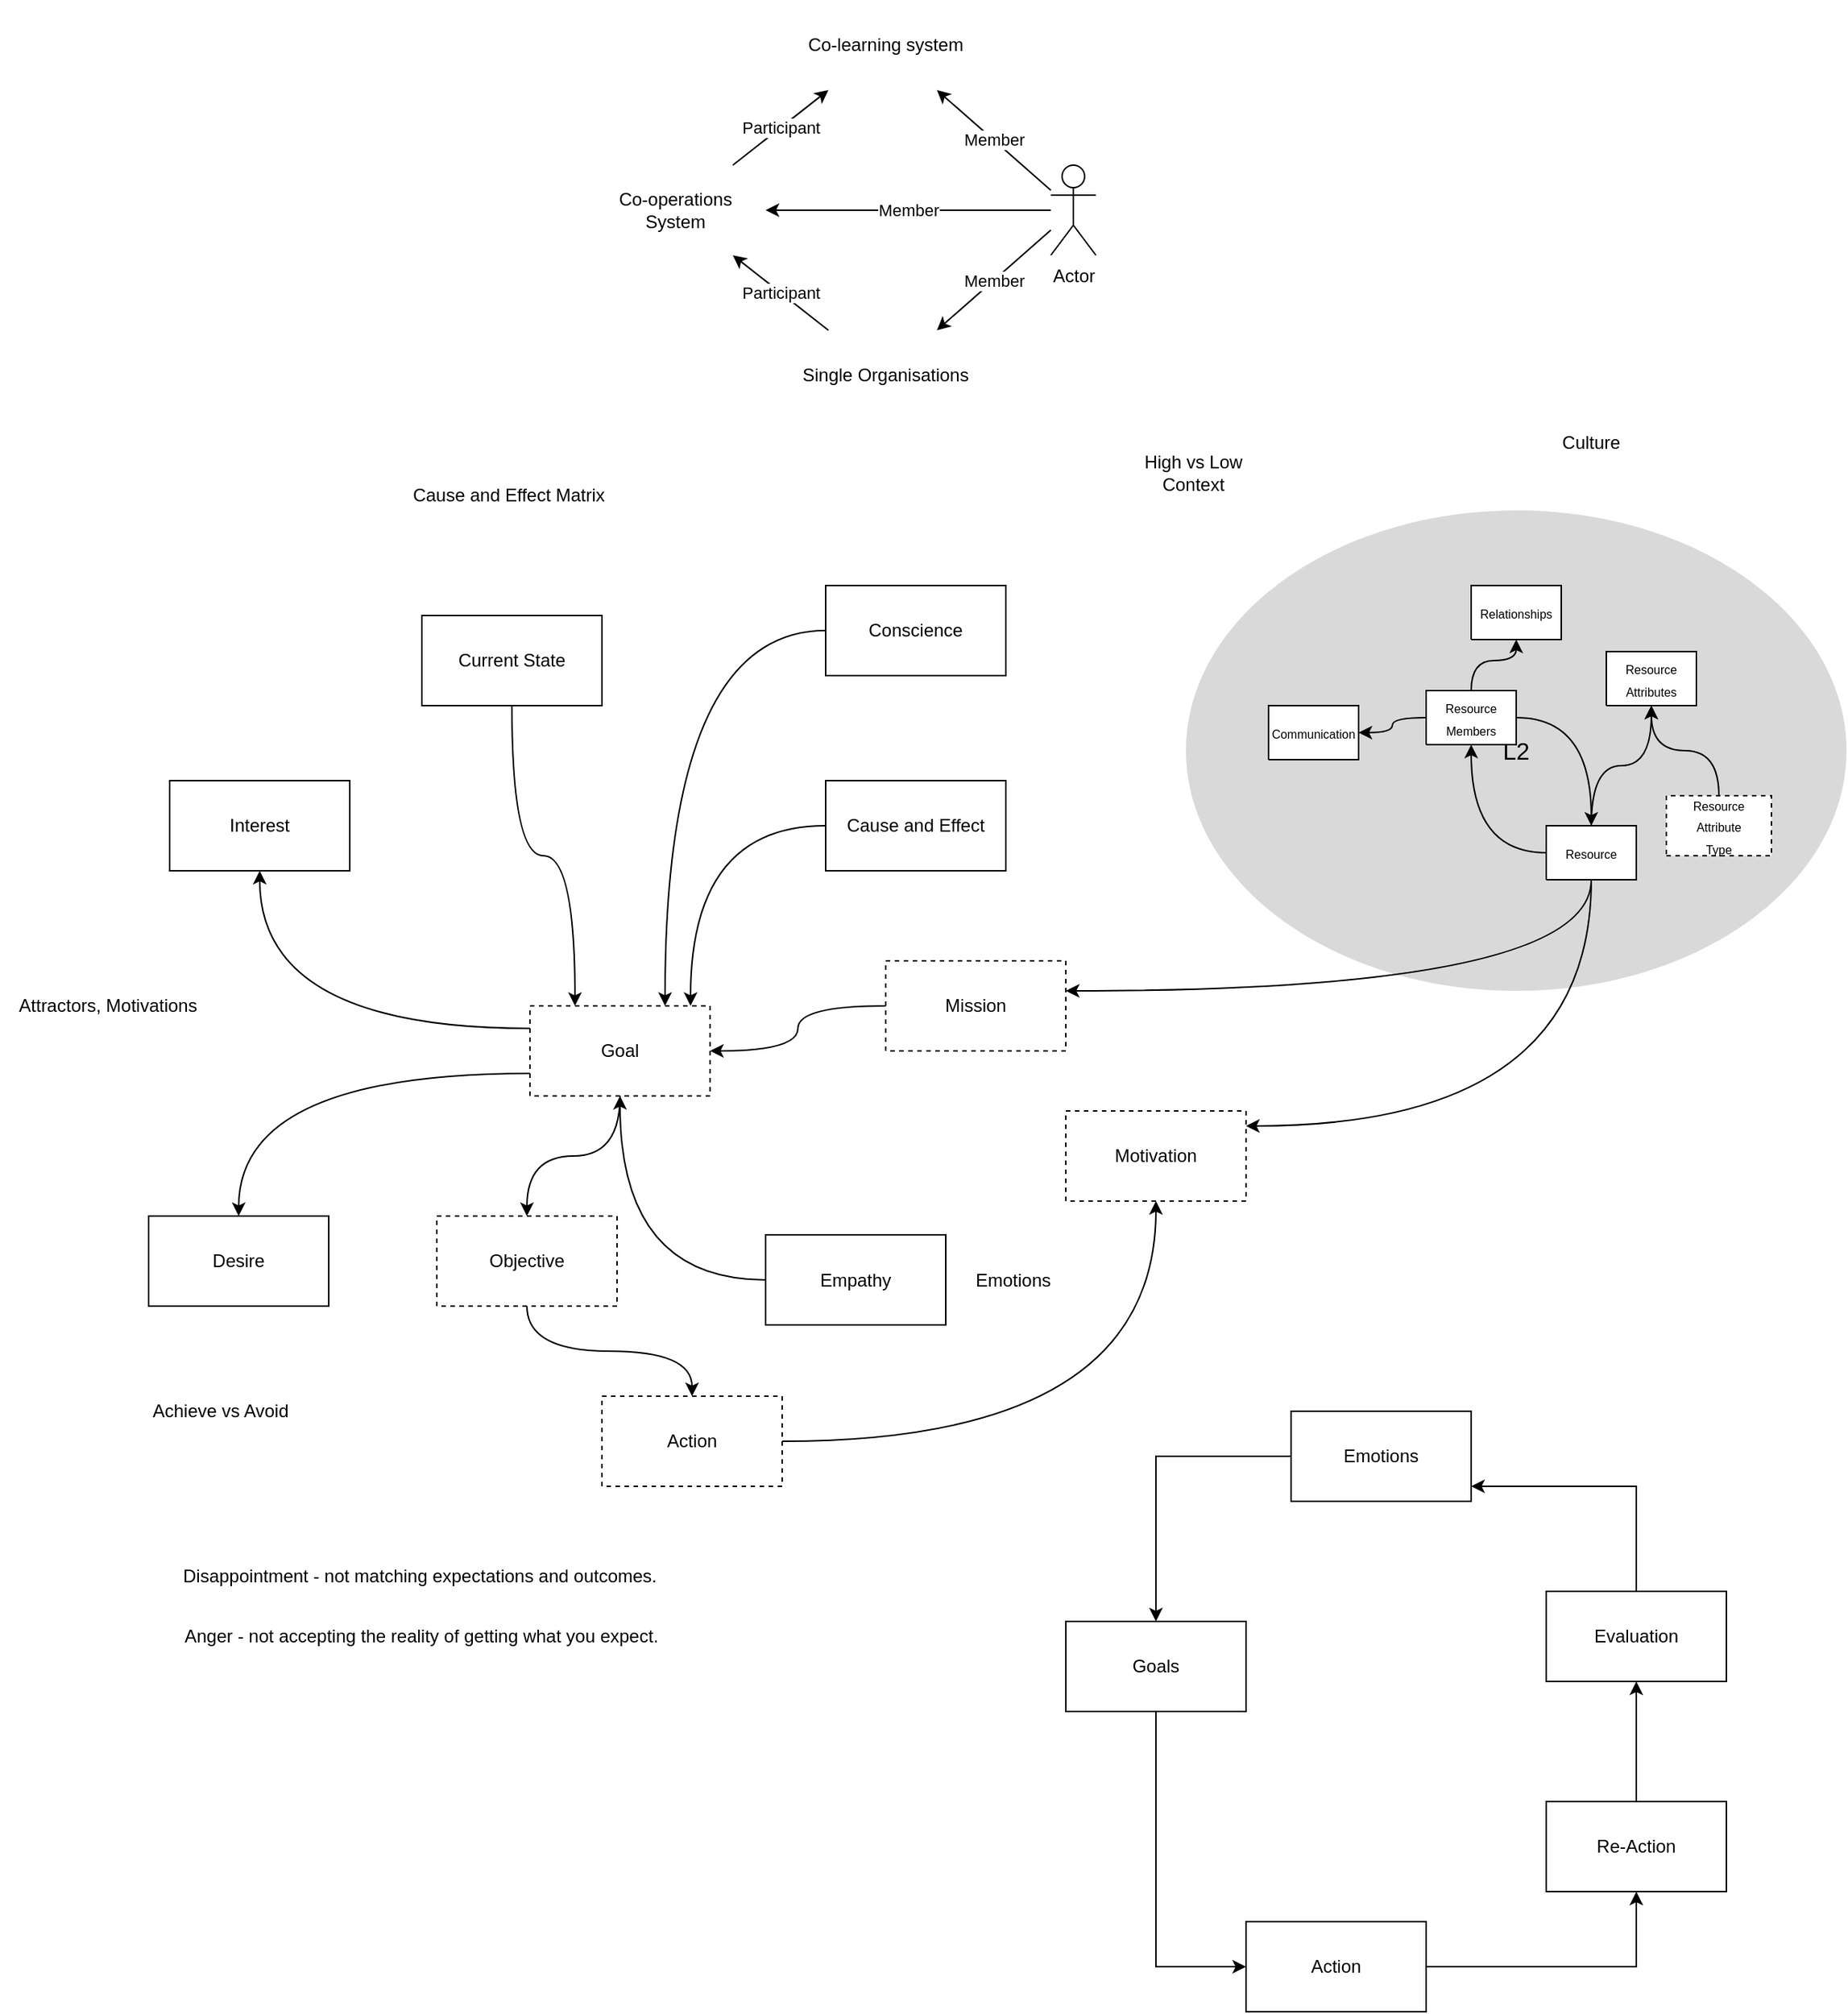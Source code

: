 <mxfile version="13.5.1" type="device"><diagram id="xvzMGsowkgyXf3iyQPBJ" name="Page-1"><mxGraphModel dx="2457" dy="1021" grid="1" gridSize="10" guides="1" tooltips="1" connect="1" arrows="1" fold="1" page="1" pageScale="1" pageWidth="850" pageHeight="1100" math="0" shadow="0"><root><mxCell id="0"/><mxCell id="1" parent="0"/><mxCell id="5TQfFsJswmc0br4SVuRu-1" value="&lt;p style=&quot;align:center;margin-left:0;margin-right:0;margin-top:0px;margin-bottom:0px;text-indent:0;valign:middle;direction:ltr;&quot;&gt;&lt;font style=&quot;font-size:16px;font-family:Arial;color:#000000;direction:ltr;letter-spacing:0px;line-height:120%;opacity:1&quot;&gt;L2&lt;br/&gt;&lt;/font&gt;&lt;/p&gt;" style="verticalAlign=middle;align=center;vsdxID=27;fillColor=#d9d9d9;gradientColor=none;shape=stencil(vVHLDsIgEPwajiQI6RfU+h8bu22JCGRB2/69kG1iazx58DazM/vIjjBtmiCi0CplCjecbZ8nYc5Ca+snJJsLEqYTph0C4Ujh4XvmEaqzont41gkL96naodXKrGF6YSfQtUi0OXXDVlqPfJNP6usotUhYbJIUMmQb/GGrAxpRljVycDBuc1hKM2LclX8/7H9nFfB+82Cd45T2+mcspcSRmu4F);strokeColor=none;labelBackgroundColor=none;rounded=0;html=1;whiteSpace=wrap;" parent="1" vertex="1"><mxGeometry x="310" y="350" width="440" height="320" as="geometry"/></mxCell><mxCell id="5TQfFsJswmc0br4SVuRu-2" value="&lt;font style=&quot;font-size: 8px ; font-family: &amp;#34;arial&amp;#34; ; color: #000000 ; direction: ltr ; letter-spacing: 0px ; line-height: 120% ; opacity: 1&quot;&gt;Relationships&lt;br&gt;&lt;/font&gt;" style="verticalAlign=middle;align=center;vsdxID=2;fillColor=#FFFFFF;gradientColor=none;shape=stencil(nZBLDoAgDERP0z3SIyjew0SURgSD+Lu9kMZoXLhwN9O+tukAlrNpJg1SzDH4QW/URgNYgZTkjA4UkwJUgGXng+6DX1zLfmoymdXo17xh5zmRJ6Q42BWCfc2oJfdAr+Yv+AP9Cb7OJ3H/2JG1HNGz/84klThPVCc=);strokeColor=#000000;spacingTop=-1;spacingBottom=-1;spacingLeft=-1;spacingRight=-1;labelBackgroundColor=none;rounded=0;html=1;whiteSpace=wrap;" parent="1" vertex="1"><mxGeometry x="500" y="400" width="60" height="36" as="geometry"/></mxCell><mxCell id="5TQfFsJswmc0br4SVuRu-3" value="&lt;font style=&quot;font-size: 8px ; font-family: &amp;#34;arial&amp;#34; ; color: #000000 ; direction: ltr ; letter-spacing: 0px ; line-height: 120% ; opacity: 1&quot;&gt;Communication&lt;br&gt;&lt;/font&gt;" style="verticalAlign=middle;align=center;vsdxID=2;fillColor=#FFFFFF;gradientColor=none;shape=stencil(nZBLDoAgDERP0z3SIyjew0SURgSD+Lu9kMZoXLhwN9O+tukAlrNpJg1SzDH4QW/URgNYgZTkjA4UkwJUgGXng+6DX1zLfmoymdXo17xh5zmRJ6Q42BWCfc2oJfdAr+Yv+AP9Cb7OJ3H/2JG1HNGz/84klThPVCc=);strokeColor=#000000;spacingTop=-1;spacingBottom=-1;spacingLeft=-1;spacingRight=-1;labelBackgroundColor=none;rounded=0;html=1;whiteSpace=wrap;" parent="1" vertex="1"><mxGeometry x="365" y="480" width="60" height="36" as="geometry"/></mxCell><mxCell id="5TQfFsJswmc0br4SVuRu-5" style="edgeStyle=orthogonalEdgeStyle;rounded=0;orthogonalLoop=1;jettySize=auto;html=1;curved=1;" parent="1" source="5TQfFsJswmc0br4SVuRu-9" target="5TQfFsJswmc0br4SVuRu-3" edge="1"><mxGeometry relative="1" as="geometry"/></mxCell><mxCell id="5TQfFsJswmc0br4SVuRu-6" style="edgeStyle=orthogonalEdgeStyle;curved=1;rounded=0;orthogonalLoop=1;jettySize=auto;html=1;" parent="1" source="5TQfFsJswmc0br4SVuRu-9" target="5TQfFsJswmc0br4SVuRu-2" edge="1"><mxGeometry relative="1" as="geometry"/></mxCell><mxCell id="5TQfFsJswmc0br4SVuRu-8" style="edgeStyle=orthogonalEdgeStyle;curved=1;rounded=0;orthogonalLoop=1;jettySize=auto;html=1;" parent="1" source="5TQfFsJswmc0br4SVuRu-4" target="5TQfFsJswmc0br4SVuRu-7" edge="1"><mxGeometry relative="1" as="geometry"/></mxCell><mxCell id="5TQfFsJswmc0br4SVuRu-10" style="edgeStyle=orthogonalEdgeStyle;curved=1;rounded=0;orthogonalLoop=1;jettySize=auto;html=1;" parent="1" source="5TQfFsJswmc0br4SVuRu-4" target="5TQfFsJswmc0br4SVuRu-9" edge="1"><mxGeometry relative="1" as="geometry"/></mxCell><mxCell id="93fOQZ0nXJtPW20qd_Rv-2" style="edgeStyle=orthogonalEdgeStyle;rounded=0;orthogonalLoop=1;jettySize=auto;html=1;curved=1;" parent="1" source="5TQfFsJswmc0br4SVuRu-4" target="93fOQZ0nXJtPW20qd_Rv-5" edge="1"><mxGeometry relative="1" as="geometry"><mxPoint x="420" y="720" as="targetPoint"/><Array as="points"><mxPoint x="580" y="670"/></Array></mxGeometry></mxCell><mxCell id="93fOQZ0nXJtPW20qd_Rv-8" style="edgeStyle=orthogonalEdgeStyle;curved=1;rounded=0;orthogonalLoop=1;jettySize=auto;html=1;" parent="1" source="5TQfFsJswmc0br4SVuRu-4" target="93fOQZ0nXJtPW20qd_Rv-7" edge="1"><mxGeometry relative="1" as="geometry"><Array as="points"><mxPoint x="580" y="760"/></Array></mxGeometry></mxCell><mxCell id="5TQfFsJswmc0br4SVuRu-4" value="&lt;font style=&quot;font-size: 8px ; font-family: &amp;#34;arial&amp;#34; ; color: #000000 ; direction: ltr ; letter-spacing: 0px ; line-height: 120% ; opacity: 1&quot;&gt;Resource&lt;br&gt;&lt;/font&gt;" style="verticalAlign=middle;align=center;vsdxID=2;fillColor=#FFFFFF;gradientColor=none;shape=stencil(nZBLDoAgDERP0z3SIyjew0SURgSD+Lu9kMZoXLhwN9O+tukAlrNpJg1SzDH4QW/URgNYgZTkjA4UkwJUgGXng+6DX1zLfmoymdXo17xh5zmRJ6Q42BWCfc2oJfdAr+Yv+AP9Cb7OJ3H/2JG1HNGz/84klThPVCc=);strokeColor=#000000;spacingTop=-1;spacingBottom=-1;spacingLeft=-1;spacingRight=-1;labelBackgroundColor=none;rounded=0;html=1;whiteSpace=wrap;" parent="1" vertex="1"><mxGeometry x="550" y="560" width="60" height="36" as="geometry"/></mxCell><mxCell id="5TQfFsJswmc0br4SVuRu-7" value="&lt;font style=&quot;font-size: 8px ; font-family: &amp;#34;arial&amp;#34; ; color: #000000 ; direction: ltr ; letter-spacing: 0px ; line-height: 120% ; opacity: 1&quot;&gt;Resource&lt;br&gt;Attributes&lt;br&gt;&lt;/font&gt;" style="verticalAlign=middle;align=center;vsdxID=2;fillColor=#FFFFFF;gradientColor=none;shape=stencil(nZBLDoAgDERP0z3SIyjew0SURgSD+Lu9kMZoXLhwN9O+tukAlrNpJg1SzDH4QW/URgNYgZTkjA4UkwJUgGXng+6DX1zLfmoymdXo17xh5zmRJ6Q42BWCfc2oJfdAr+Yv+AP9Cb7OJ3H/2JG1HNGz/84klThPVCc=);strokeColor=#000000;spacingTop=-1;spacingBottom=-1;spacingLeft=-1;spacingRight=-1;labelBackgroundColor=none;rounded=0;html=1;whiteSpace=wrap;" parent="1" vertex="1"><mxGeometry x="590" y="444" width="60" height="36" as="geometry"/></mxCell><mxCell id="5TQfFsJswmc0br4SVuRu-12" style="edgeStyle=orthogonalEdgeStyle;curved=1;rounded=0;orthogonalLoop=1;jettySize=auto;html=1;" parent="1" source="5TQfFsJswmc0br4SVuRu-9" target="5TQfFsJswmc0br4SVuRu-4" edge="1"><mxGeometry relative="1" as="geometry"/></mxCell><mxCell id="5TQfFsJswmc0br4SVuRu-9" value="&lt;font style=&quot;font-size: 8px ; font-family: &amp;#34;arial&amp;#34; ; color: #000000 ; direction: ltr ; letter-spacing: 0px ; line-height: 120% ; opacity: 1&quot;&gt;Resource&lt;br&gt;Members&lt;br&gt;&lt;/font&gt;" style="verticalAlign=middle;align=center;vsdxID=2;fillColor=#FFFFFF;gradientColor=none;shape=stencil(nZBLDoAgDERP0z3SIyjew0SURgSD+Lu9kMZoXLhwN9O+tukAlrNpJg1SzDH4QW/URgNYgZTkjA4UkwJUgGXng+6DX1zLfmoymdXo17xh5zmRJ6Q42BWCfc2oJfdAr+Yv+AP9Cb7OJ3H/2JG1HNGz/84klThPVCc=);strokeColor=#000000;spacingTop=-1;spacingBottom=-1;spacingLeft=-1;spacingRight=-1;labelBackgroundColor=none;rounded=0;html=1;whiteSpace=wrap;" parent="1" vertex="1"><mxGeometry x="470" y="470" width="60" height="36" as="geometry"/></mxCell><mxCell id="5TQfFsJswmc0br4SVuRu-14" style="edgeStyle=orthogonalEdgeStyle;curved=1;rounded=0;orthogonalLoop=1;jettySize=auto;html=1;" parent="1" source="5TQfFsJswmc0br4SVuRu-13" target="5TQfFsJswmc0br4SVuRu-7" edge="1"><mxGeometry relative="1" as="geometry"/></mxCell><mxCell id="5TQfFsJswmc0br4SVuRu-13" value="&lt;font style=&quot;font-size: 8px ; font-family: &amp;#34;arial&amp;#34; ; color: #000000 ; direction: ltr ; letter-spacing: 0px ; line-height: 120% ; opacity: 1&quot;&gt;Resource&lt;br&gt;Attribute&lt;br&gt;Type&lt;br&gt;&lt;/font&gt;" style="verticalAlign=middle;align=center;vsdxID=2;fillColor=#FFFFFF;gradientColor=none;shape=stencil(nZBLDoAgDERP0z3SIyjew0SURgSD+Lu9kMZoXLhwN9O+tukAlrNpJg1SzDH4QW/URgNYgZTkjA4UkwJUgGXng+6DX1zLfmoymdXo17xh5zmRJ6Q42BWCfc2oJfdAr+Yv+AP9Cb7OJ3H/2JG1HNGz/84klThPVCc=);strokeColor=#000000;spacingTop=-1;spacingBottom=-1;spacingLeft=-1;spacingRight=-1;labelBackgroundColor=none;rounded=0;html=1;whiteSpace=wrap;dashed=1;" parent="1" vertex="1"><mxGeometry x="630" y="540" width="70" height="40" as="geometry"/></mxCell><mxCell id="5TQfFsJswmc0br4SVuRu-15" value="High vs Low Context" style="text;html=1;strokeColor=none;fillColor=none;align=center;verticalAlign=middle;whiteSpace=wrap;rounded=0;dashed=1;" parent="1" vertex="1"><mxGeometry x="265" y="310" width="100" height="30" as="geometry"/></mxCell><mxCell id="5TQfFsJswmc0br4SVuRu-16" value="Culture" style="text;html=1;strokeColor=none;fillColor=none;align=center;verticalAlign=middle;whiteSpace=wrap;rounded=0;dashed=1;" parent="1" vertex="1"><mxGeometry x="530" y="290" width="100" height="30" as="geometry"/></mxCell><mxCell id="9ViF8Sgpb0jZwprpxOpR-8" value="Participant" style="edgeStyle=none;rounded=0;orthogonalLoop=1;jettySize=auto;html=1;" parent="1" source="9ViF8Sgpb0jZwprpxOpR-1" target="9ViF8Sgpb0jZwprpxOpR-2" edge="1"><mxGeometry relative="1" as="geometry"/></mxCell><mxCell id="9ViF8Sgpb0jZwprpxOpR-1" value="Single Organisations" style="text;html=1;strokeColor=none;fillColor=none;align=center;verticalAlign=middle;whiteSpace=wrap;rounded=0;" parent="1" vertex="1"><mxGeometry x="50" y="230" width="120" height="60" as="geometry"/></mxCell><mxCell id="9ViF8Sgpb0jZwprpxOpR-9" value="Participant" style="edgeStyle=none;rounded=0;orthogonalLoop=1;jettySize=auto;html=1;" parent="1" source="9ViF8Sgpb0jZwprpxOpR-2" target="9ViF8Sgpb0jZwprpxOpR-3" edge="1"><mxGeometry relative="1" as="geometry"/></mxCell><mxCell id="9ViF8Sgpb0jZwprpxOpR-2" value="Co-operations System" style="text;html=1;strokeColor=none;fillColor=none;align=center;verticalAlign=middle;whiteSpace=wrap;rounded=0;" parent="1" vertex="1"><mxGeometry x="-90" y="120" width="120" height="60" as="geometry"/></mxCell><mxCell id="9ViF8Sgpb0jZwprpxOpR-3" value="Co-learning system" style="text;html=1;strokeColor=none;fillColor=none;align=center;verticalAlign=middle;whiteSpace=wrap;rounded=0;" parent="1" vertex="1"><mxGeometry x="50" y="10" width="120" height="60" as="geometry"/></mxCell><mxCell id="9ViF8Sgpb0jZwprpxOpR-5" value="Member" style="rounded=0;orthogonalLoop=1;jettySize=auto;html=1;" parent="1" source="9ViF8Sgpb0jZwprpxOpR-4" target="9ViF8Sgpb0jZwprpxOpR-3" edge="1"><mxGeometry relative="1" as="geometry"/></mxCell><mxCell id="9ViF8Sgpb0jZwprpxOpR-6" value="Member" style="edgeStyle=none;rounded=0;orthogonalLoop=1;jettySize=auto;html=1;" parent="1" source="9ViF8Sgpb0jZwprpxOpR-4" target="9ViF8Sgpb0jZwprpxOpR-1" edge="1"><mxGeometry relative="1" as="geometry"/></mxCell><mxCell id="9ViF8Sgpb0jZwprpxOpR-7" value="Member" style="edgeStyle=none;rounded=0;orthogonalLoop=1;jettySize=auto;html=1;" parent="1" source="9ViF8Sgpb0jZwprpxOpR-4" target="9ViF8Sgpb0jZwprpxOpR-2" edge="1"><mxGeometry relative="1" as="geometry"/></mxCell><mxCell id="9ViF8Sgpb0jZwprpxOpR-4" value="Actor" style="shape=umlActor;verticalLabelPosition=bottom;verticalAlign=top;html=1;outlineConnect=0;" parent="1" vertex="1"><mxGeometry x="220" y="120" width="30" height="60" as="geometry"/></mxCell><mxCell id="VznZ48mwBIWAtivOzTBp-1" value="Interest" style="rounded=0;whiteSpace=wrap;html=1;" parent="1" vertex="1"><mxGeometry x="-367" y="530" width="120" height="60" as="geometry"/></mxCell><mxCell id="VznZ48mwBIWAtivOzTBp-2" value="Desire" style="rounded=0;whiteSpace=wrap;html=1;" parent="1" vertex="1"><mxGeometry x="-381" y="820" width="120" height="60" as="geometry"/></mxCell><mxCell id="VznZ48mwBIWAtivOzTBp-3" style="edgeStyle=orthogonalEdgeStyle;curved=1;rounded=0;orthogonalLoop=1;jettySize=auto;html=1;entryX=0.75;entryY=0;entryDx=0;entryDy=0;" parent="1" source="VznZ48mwBIWAtivOzTBp-4" target="VznZ48mwBIWAtivOzTBp-11" edge="1"><mxGeometry relative="1" as="geometry"/></mxCell><mxCell id="VznZ48mwBIWAtivOzTBp-4" value="Conscience" style="rounded=0;whiteSpace=wrap;html=1;" parent="1" vertex="1"><mxGeometry x="70" y="400" width="120" height="60" as="geometry"/></mxCell><mxCell id="VznZ48mwBIWAtivOzTBp-5" style="edgeStyle=orthogonalEdgeStyle;curved=1;rounded=0;orthogonalLoop=1;jettySize=auto;html=1;" parent="1" source="VznZ48mwBIWAtivOzTBp-6" target="VznZ48mwBIWAtivOzTBp-11" edge="1"><mxGeometry relative="1" as="geometry"/></mxCell><mxCell id="VznZ48mwBIWAtivOzTBp-6" value="Empathy" style="rounded=0;whiteSpace=wrap;html=1;" parent="1" vertex="1"><mxGeometry x="30" y="832.5" width="120" height="60" as="geometry"/></mxCell><mxCell id="93fOQZ0nXJtPW20qd_Rv-10" style="edgeStyle=orthogonalEdgeStyle;curved=1;rounded=0;orthogonalLoop=1;jettySize=auto;html=1;" parent="1" source="VznZ48mwBIWAtivOzTBp-7" target="93fOQZ0nXJtPW20qd_Rv-7" edge="1"><mxGeometry relative="1" as="geometry"/></mxCell><mxCell id="VznZ48mwBIWAtivOzTBp-7" value="Action" style="rounded=0;whiteSpace=wrap;html=1;dashed=1;" parent="1" vertex="1"><mxGeometry x="-79" y="940" width="120" height="60" as="geometry"/></mxCell><mxCell id="VznZ48mwBIWAtivOzTBp-8" style="edgeStyle=orthogonalEdgeStyle;curved=1;rounded=0;orthogonalLoop=1;jettySize=auto;html=1;" parent="1" source="VznZ48mwBIWAtivOzTBp-11" target="93fOQZ0nXJtPW20qd_Rv-3" edge="1"><mxGeometry relative="1" as="geometry"/></mxCell><mxCell id="VznZ48mwBIWAtivOzTBp-9" style="edgeStyle=orthogonalEdgeStyle;curved=1;rounded=0;orthogonalLoop=1;jettySize=auto;html=1;exitX=0;exitY=0.25;exitDx=0;exitDy=0;" parent="1" source="VznZ48mwBIWAtivOzTBp-11" target="VznZ48mwBIWAtivOzTBp-1" edge="1"><mxGeometry relative="1" as="geometry"/></mxCell><mxCell id="VznZ48mwBIWAtivOzTBp-10" style="edgeStyle=orthogonalEdgeStyle;curved=1;rounded=0;orthogonalLoop=1;jettySize=auto;html=1;exitX=0;exitY=0.75;exitDx=0;exitDy=0;" parent="1" source="VznZ48mwBIWAtivOzTBp-11" target="VznZ48mwBIWAtivOzTBp-2" edge="1"><mxGeometry relative="1" as="geometry"/></mxCell><mxCell id="VznZ48mwBIWAtivOzTBp-11" value="Goal" style="rounded=0;whiteSpace=wrap;html=1;dashed=1;" parent="1" vertex="1"><mxGeometry x="-127" y="680" width="120" height="60" as="geometry"/></mxCell><mxCell id="VznZ48mwBIWAtivOzTBp-12" style="edgeStyle=orthogonalEdgeStyle;curved=1;rounded=0;orthogonalLoop=1;jettySize=auto;html=1;entryX=0.25;entryY=0;entryDx=0;entryDy=0;" parent="1" source="VznZ48mwBIWAtivOzTBp-13" target="VznZ48mwBIWAtivOzTBp-11" edge="1"><mxGeometry relative="1" as="geometry"/></mxCell><mxCell id="VznZ48mwBIWAtivOzTBp-13" value="Current State" style="rounded=0;whiteSpace=wrap;html=1;" parent="1" vertex="1"><mxGeometry x="-199" y="420" width="120" height="60" as="geometry"/></mxCell><mxCell id="VznZ48mwBIWAtivOzTBp-14" value="Attractors, Motivations" style="text;html=1;strokeColor=none;fillColor=none;align=center;verticalAlign=middle;whiteSpace=wrap;rounded=0;" parent="1" vertex="1"><mxGeometry x="-480" y="670" width="144" height="20" as="geometry"/></mxCell><mxCell id="VznZ48mwBIWAtivOzTBp-15" value="Emotions" style="text;html=1;strokeColor=none;fillColor=none;align=center;verticalAlign=middle;whiteSpace=wrap;rounded=0;" parent="1" vertex="1"><mxGeometry x="150" y="845" width="90" height="35" as="geometry"/></mxCell><mxCell id="93fOQZ0nXJtPW20qd_Rv-1" value="Cause and Effect Matrix" style="text;html=1;strokeColor=none;fillColor=none;align=center;verticalAlign=middle;whiteSpace=wrap;rounded=0;" parent="1" vertex="1"><mxGeometry x="-213" y="330" width="144" height="20" as="geometry"/></mxCell><mxCell id="93fOQZ0nXJtPW20qd_Rv-4" style="edgeStyle=orthogonalEdgeStyle;curved=1;rounded=0;orthogonalLoop=1;jettySize=auto;html=1;" parent="1" source="93fOQZ0nXJtPW20qd_Rv-3" target="VznZ48mwBIWAtivOzTBp-7" edge="1"><mxGeometry relative="1" as="geometry"/></mxCell><mxCell id="93fOQZ0nXJtPW20qd_Rv-3" value="Objective" style="rounded=0;whiteSpace=wrap;html=1;dashed=1;" parent="1" vertex="1"><mxGeometry x="-189" y="820" width="120" height="60" as="geometry"/></mxCell><mxCell id="93fOQZ0nXJtPW20qd_Rv-6" style="edgeStyle=orthogonalEdgeStyle;curved=1;rounded=0;orthogonalLoop=1;jettySize=auto;html=1;" parent="1" source="93fOQZ0nXJtPW20qd_Rv-5" target="VznZ48mwBIWAtivOzTBp-11" edge="1"><mxGeometry relative="1" as="geometry"/></mxCell><mxCell id="93fOQZ0nXJtPW20qd_Rv-5" value="Mission" style="rounded=0;whiteSpace=wrap;html=1;dashed=1;" parent="1" vertex="1"><mxGeometry x="110" y="650" width="120" height="60" as="geometry"/></mxCell><mxCell id="93fOQZ0nXJtPW20qd_Rv-7" value="Motivation" style="rounded=0;whiteSpace=wrap;html=1;dashed=1;" parent="1" vertex="1"><mxGeometry x="230" y="750" width="120" height="60" as="geometry"/></mxCell><mxCell id="ilPXfxuUL6WajbL6YqlA-2" style="edgeStyle=orthogonalEdgeStyle;rounded=0;orthogonalLoop=1;jettySize=auto;html=1;curved=1;" parent="1" source="ilPXfxuUL6WajbL6YqlA-1" target="VznZ48mwBIWAtivOzTBp-11" edge="1"><mxGeometry relative="1" as="geometry"><Array as="points"><mxPoint x="-20" y="560"/></Array></mxGeometry></mxCell><mxCell id="ilPXfxuUL6WajbL6YqlA-1" value="Cause and Effect" style="rounded=0;whiteSpace=wrap;html=1;" parent="1" vertex="1"><mxGeometry x="70" y="530" width="120" height="60" as="geometry"/></mxCell><mxCell id="_x358wT3VmpdQlH_kt0v-1" value="Disappointment - not matching expectations and outcomes." style="text;html=1;strokeColor=none;fillColor=none;align=left;verticalAlign=middle;whiteSpace=wrap;rounded=0;" parent="1" vertex="1"><mxGeometry x="-360" y="1040" width="360" height="40" as="geometry"/></mxCell><mxCell id="_x358wT3VmpdQlH_kt0v-3" value="Achieve vs Avoid" style="text;html=1;strokeColor=none;fillColor=none;align=center;verticalAlign=middle;whiteSpace=wrap;rounded=0;" parent="1" vertex="1"><mxGeometry x="-405" y="940" width="144" height="20" as="geometry"/></mxCell><mxCell id="_x358wT3VmpdQlH_kt0v-4" value="Anger - not accepting the reality of getting what you expect." style="text;html=1;strokeColor=none;fillColor=none;align=left;verticalAlign=middle;whiteSpace=wrap;rounded=0;" parent="1" vertex="1"><mxGeometry x="-359" y="1080" width="359" height="40" as="geometry"/></mxCell><mxCell id="9KPLyqqza2js8b_tJf0A-6" style="edgeStyle=orthogonalEdgeStyle;rounded=0;orthogonalLoop=1;jettySize=auto;html=1;" edge="1" parent="1" source="9KPLyqqza2js8b_tJf0A-1" target="9KPLyqqza2js8b_tJf0A-3"><mxGeometry relative="1" as="geometry"><Array as="points"><mxPoint x="290" y="980"/></Array></mxGeometry></mxCell><mxCell id="9KPLyqqza2js8b_tJf0A-1" value="Emotions" style="rounded=0;whiteSpace=wrap;html=1;" vertex="1" parent="1"><mxGeometry x="380" y="950" width="120" height="60" as="geometry"/></mxCell><mxCell id="9KPLyqqza2js8b_tJf0A-8" style="edgeStyle=orthogonalEdgeStyle;rounded=0;orthogonalLoop=1;jettySize=auto;html=1;" edge="1" parent="1" source="9KPLyqqza2js8b_tJf0A-2" target="9KPLyqqza2js8b_tJf0A-4"><mxGeometry relative="1" as="geometry"/></mxCell><mxCell id="9KPLyqqza2js8b_tJf0A-2" value="Action" style="rounded=0;whiteSpace=wrap;html=1;" vertex="1" parent="1"><mxGeometry x="350" y="1290" width="120" height="60" as="geometry"/></mxCell><mxCell id="9KPLyqqza2js8b_tJf0A-7" style="edgeStyle=orthogonalEdgeStyle;rounded=0;orthogonalLoop=1;jettySize=auto;html=1;" edge="1" parent="1" source="9KPLyqqza2js8b_tJf0A-3" target="9KPLyqqza2js8b_tJf0A-2"><mxGeometry relative="1" as="geometry"><Array as="points"><mxPoint x="290" y="1320"/></Array></mxGeometry></mxCell><mxCell id="9KPLyqqza2js8b_tJf0A-3" value="Goals" style="rounded=0;whiteSpace=wrap;html=1;" vertex="1" parent="1"><mxGeometry x="230" y="1090" width="120" height="60" as="geometry"/></mxCell><mxCell id="9KPLyqqza2js8b_tJf0A-9" style="edgeStyle=orthogonalEdgeStyle;rounded=0;orthogonalLoop=1;jettySize=auto;html=1;" edge="1" parent="1" source="9KPLyqqza2js8b_tJf0A-4" target="9KPLyqqza2js8b_tJf0A-5"><mxGeometry relative="1" as="geometry"/></mxCell><mxCell id="9KPLyqqza2js8b_tJf0A-4" value="Re-Action" style="rounded=0;whiteSpace=wrap;html=1;" vertex="1" parent="1"><mxGeometry x="550" y="1210" width="120" height="60" as="geometry"/></mxCell><mxCell id="9KPLyqqza2js8b_tJf0A-10" style="edgeStyle=orthogonalEdgeStyle;rounded=0;orthogonalLoop=1;jettySize=auto;html=1;" edge="1" parent="1" source="9KPLyqqza2js8b_tJf0A-5" target="9KPLyqqza2js8b_tJf0A-1"><mxGeometry relative="1" as="geometry"><Array as="points"><mxPoint x="610" y="1000"/></Array></mxGeometry></mxCell><mxCell id="9KPLyqqza2js8b_tJf0A-5" value="Evaluation" style="rounded=0;whiteSpace=wrap;html=1;" vertex="1" parent="1"><mxGeometry x="550" y="1070" width="120" height="60" as="geometry"/></mxCell></root></mxGraphModel></diagram></mxfile>